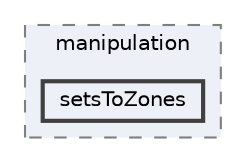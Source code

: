 digraph "applications/utilities/mesh/manipulation/setsToZones"
{
 // LATEX_PDF_SIZE
  bgcolor="transparent";
  edge [fontname=Helvetica,fontsize=10,labelfontname=Helvetica,labelfontsize=10];
  node [fontname=Helvetica,fontsize=10,shape=box,height=0.2,width=0.4];
  compound=true
  subgraph clusterdir_15449a1ef4a09517cc5e2efa6b11565e {
    graph [ bgcolor="#edf0f7", pencolor="grey50", label="manipulation", fontname=Helvetica,fontsize=10 style="filled,dashed", URL="dir_15449a1ef4a09517cc5e2efa6b11565e.html",tooltip=""]
  dir_71e5a7d471ba9fcf677e8db2965a361c [label="setsToZones", fillcolor="#edf0f7", color="grey25", style="filled,bold", URL="dir_71e5a7d471ba9fcf677e8db2965a361c.html",tooltip=""];
  }
}
